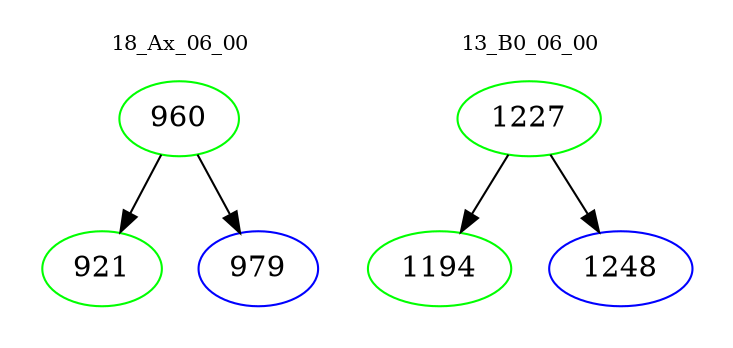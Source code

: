 digraph{
subgraph cluster_0 {
color = white
label = "18_Ax_06_00";
fontsize=10;
T0_960 [label="960", color="green"]
T0_960 -> T0_921 [color="black"]
T0_921 [label="921", color="green"]
T0_960 -> T0_979 [color="black"]
T0_979 [label="979", color="blue"]
}
subgraph cluster_1 {
color = white
label = "13_B0_06_00";
fontsize=10;
T1_1227 [label="1227", color="green"]
T1_1227 -> T1_1194 [color="black"]
T1_1194 [label="1194", color="green"]
T1_1227 -> T1_1248 [color="black"]
T1_1248 [label="1248", color="blue"]
}
}
